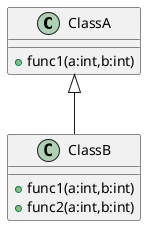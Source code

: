 @startuml
class ClassA {
    + func1(a:int,b:int)
}
class ClassB {
    + func1(a:int,b:int)
    + func2(a:int,b:int)
}
ClassA <|-- ClassB
@enduml